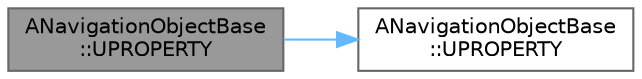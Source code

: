 digraph "ANavigationObjectBase::UPROPERTY"
{
 // INTERACTIVE_SVG=YES
 // LATEX_PDF_SIZE
  bgcolor="transparent";
  edge [fontname=Helvetica,fontsize=10,labelfontname=Helvetica,labelfontsize=10];
  node [fontname=Helvetica,fontsize=10,shape=box,height=0.2,width=0.4];
  rankdir="LR";
  Node1 [id="Node000001",label="ANavigationObjectBase\l::UPROPERTY",height=0.2,width=0.4,color="gray40", fillcolor="grey60", style="filled", fontcolor="black",tooltip="Used to draw bad collision intersection in editor."];
  Node1 -> Node2 [id="edge1_Node000001_Node000002",color="steelblue1",style="solid",tooltip=" "];
  Node2 [id="Node000002",label="ANavigationObjectBase\l::UPROPERTY",height=0.2,width=0.4,color="grey40", fillcolor="white", style="filled",URL="$d0/d24/classANavigationObjectBase.html#a5e0514aae2a6156fb3d516a8a9e6021c",tooltip="Normal editor sprite."];
}
